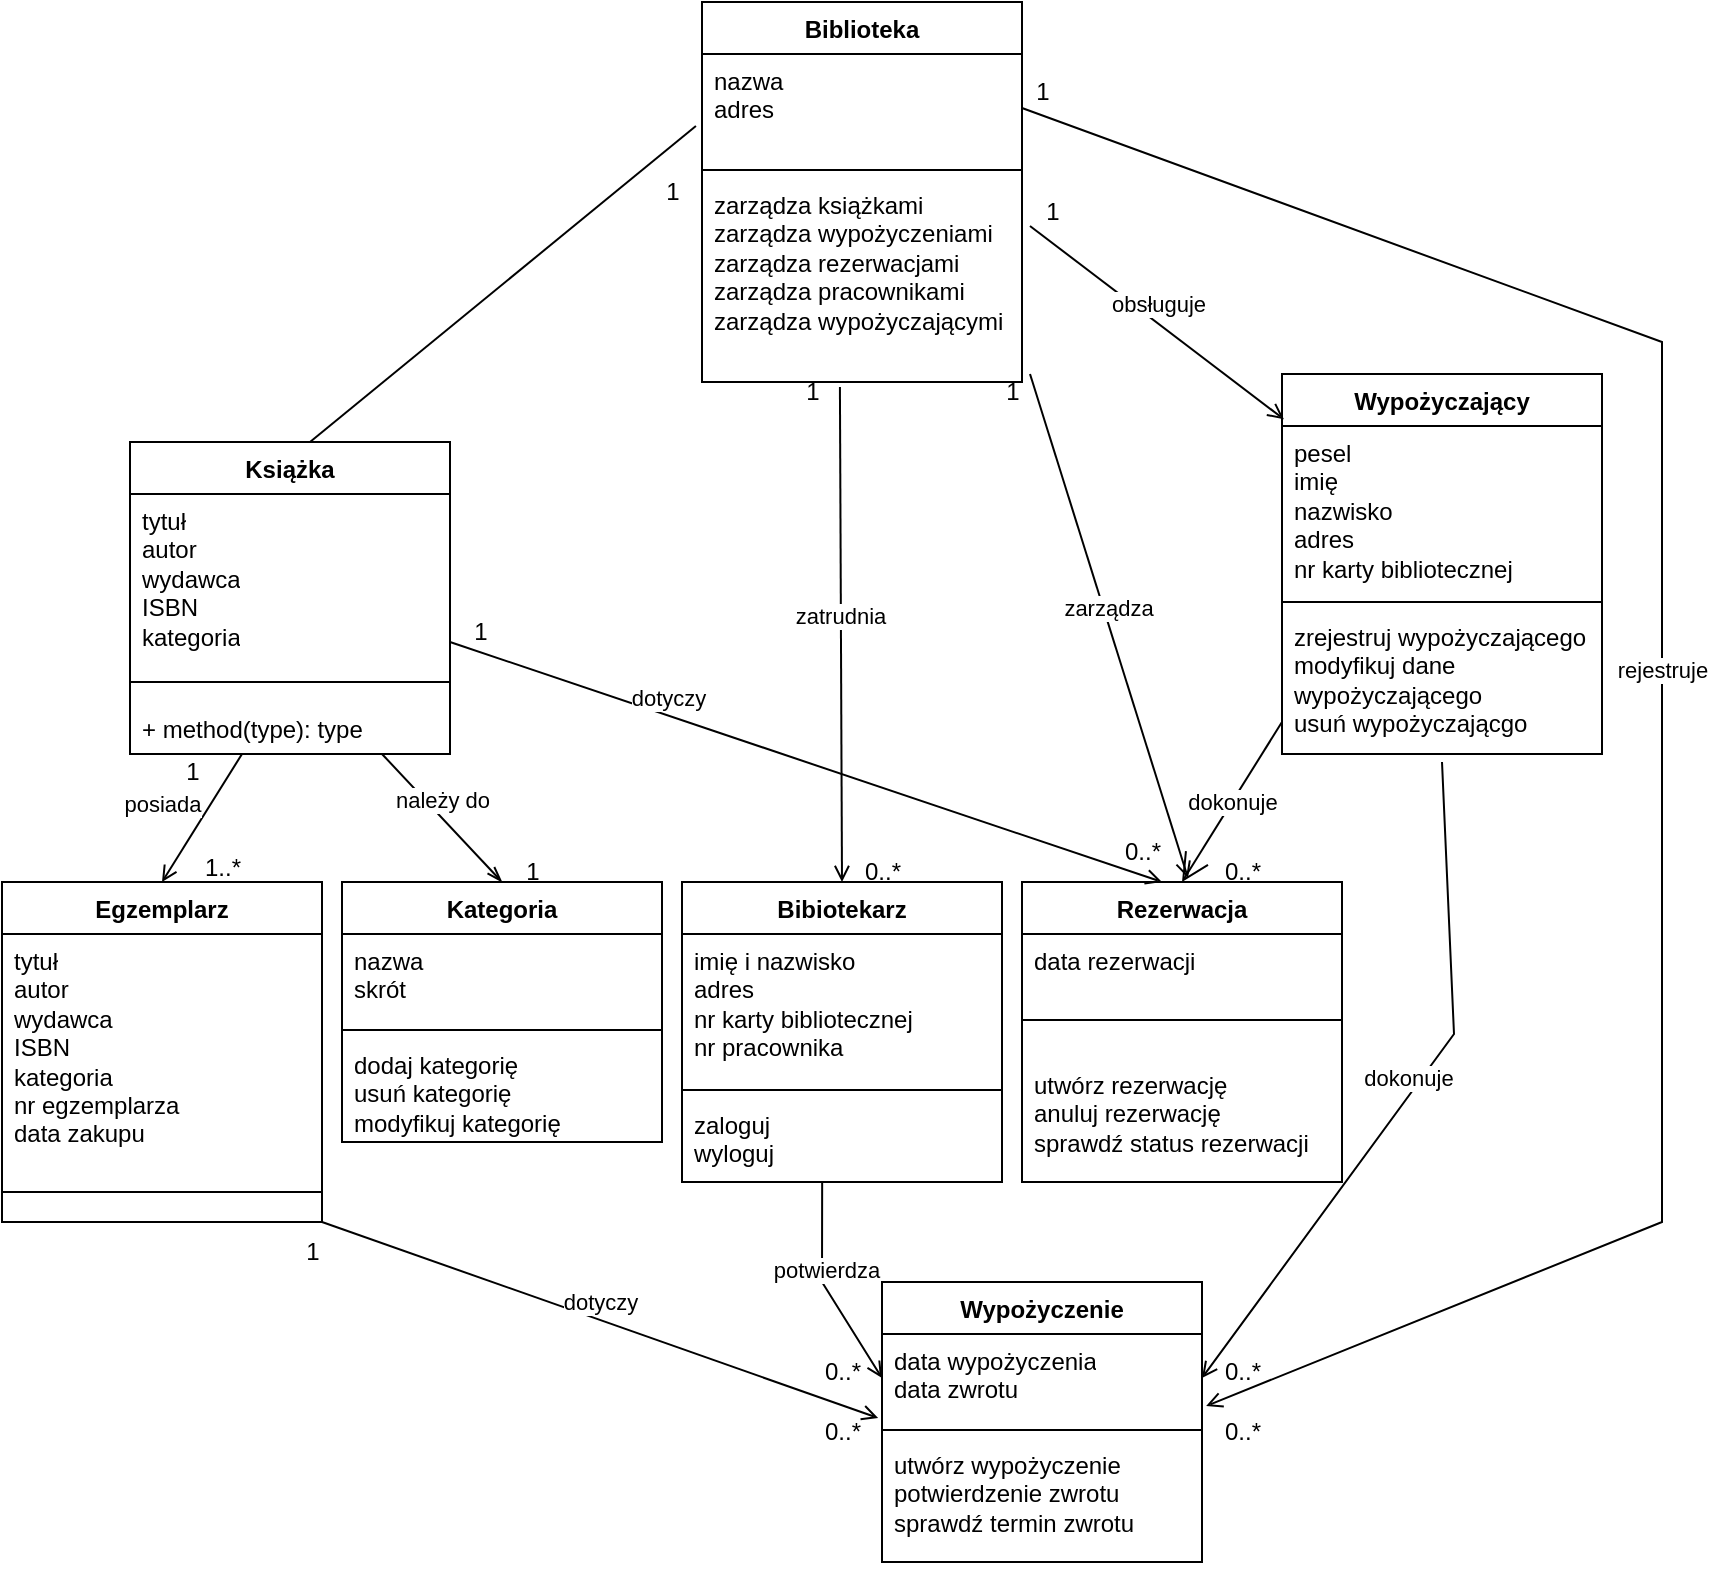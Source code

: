 <mxfile version="26.1.1">
  <diagram name="Strona-1" id="71iF-9TCxAWfit0fJqS2">
    <mxGraphModel dx="1579" dy="813" grid="1" gridSize="10" guides="1" tooltips="1" connect="1" arrows="1" fold="1" page="1" pageScale="1" pageWidth="827" pageHeight="1169" math="0" shadow="0">
      <root>
        <mxCell id="0" />
        <mxCell id="1" parent="0" />
        <mxCell id="ZZxbE7lgwn-muwn7ENjY-48" value="Książka" style="swimlane;fontStyle=1;align=center;verticalAlign=top;childLayout=stackLayout;horizontal=1;startSize=26;horizontalStack=0;resizeParent=1;resizeParentMax=0;resizeLast=0;collapsible=1;marginBottom=0;whiteSpace=wrap;html=1;" vertex="1" parent="1">
          <mxGeometry x="64" y="260" width="160" height="156" as="geometry" />
        </mxCell>
        <mxCell id="ZZxbE7lgwn-muwn7ENjY-49" value="tytuł&lt;div&gt;autor&lt;/div&gt;&lt;div&gt;wydawca&lt;/div&gt;&lt;div&gt;ISBN&lt;/div&gt;&lt;div&gt;kategoria&lt;/div&gt;" style="text;strokeColor=none;fillColor=none;align=left;verticalAlign=top;spacingLeft=4;spacingRight=4;overflow=hidden;rotatable=0;points=[[0,0.5],[1,0.5]];portConstraint=eastwest;whiteSpace=wrap;html=1;" vertex="1" parent="ZZxbE7lgwn-muwn7ENjY-48">
          <mxGeometry y="26" width="160" height="84" as="geometry" />
        </mxCell>
        <mxCell id="ZZxbE7lgwn-muwn7ENjY-50" value="" style="line;strokeWidth=1;fillColor=none;align=left;verticalAlign=middle;spacingTop=-1;spacingLeft=3;spacingRight=3;rotatable=0;labelPosition=right;points=[];portConstraint=eastwest;strokeColor=inherit;" vertex="1" parent="ZZxbE7lgwn-muwn7ENjY-48">
          <mxGeometry y="110" width="160" height="20" as="geometry" />
        </mxCell>
        <mxCell id="ZZxbE7lgwn-muwn7ENjY-51" value="+ method(type): type" style="text;strokeColor=none;fillColor=none;align=left;verticalAlign=top;spacingLeft=4;spacingRight=4;overflow=hidden;rotatable=0;points=[[0,0.5],[1,0.5]];portConstraint=eastwest;whiteSpace=wrap;html=1;" vertex="1" parent="ZZxbE7lgwn-muwn7ENjY-48">
          <mxGeometry y="130" width="160" height="26" as="geometry" />
        </mxCell>
        <mxCell id="ZZxbE7lgwn-muwn7ENjY-52" value="Biblioteka" style="swimlane;fontStyle=1;align=center;verticalAlign=top;childLayout=stackLayout;horizontal=1;startSize=26;horizontalStack=0;resizeParent=1;resizeParentMax=0;resizeLast=0;collapsible=1;marginBottom=0;whiteSpace=wrap;html=1;" vertex="1" parent="1">
          <mxGeometry x="350" y="40" width="160" height="190" as="geometry" />
        </mxCell>
        <mxCell id="ZZxbE7lgwn-muwn7ENjY-53" value="nazwa&lt;div&gt;adres&lt;/div&gt;" style="text;strokeColor=none;fillColor=none;align=left;verticalAlign=top;spacingLeft=4;spacingRight=4;overflow=hidden;rotatable=0;points=[[0,0.5],[1,0.5]];portConstraint=eastwest;whiteSpace=wrap;html=1;" vertex="1" parent="ZZxbE7lgwn-muwn7ENjY-52">
          <mxGeometry y="26" width="160" height="54" as="geometry" />
        </mxCell>
        <mxCell id="ZZxbE7lgwn-muwn7ENjY-54" value="" style="line;strokeWidth=1;fillColor=none;align=left;verticalAlign=middle;spacingTop=-1;spacingLeft=3;spacingRight=3;rotatable=0;labelPosition=right;points=[];portConstraint=eastwest;strokeColor=inherit;" vertex="1" parent="ZZxbE7lgwn-muwn7ENjY-52">
          <mxGeometry y="80" width="160" height="8" as="geometry" />
        </mxCell>
        <mxCell id="ZZxbE7lgwn-muwn7ENjY-55" value="zarządza książkami&lt;div&gt;zarządza wypożyczeniami&lt;/div&gt;&lt;div&gt;zarządza rezerwacjami&lt;/div&gt;&lt;div&gt;zarządza pracownikami&lt;/div&gt;&lt;div&gt;zarządza wypożyczającymi&lt;/div&gt;" style="text;strokeColor=none;fillColor=none;align=left;verticalAlign=top;spacingLeft=4;spacingRight=4;overflow=hidden;rotatable=0;points=[[0,0.5],[1,0.5]];portConstraint=eastwest;whiteSpace=wrap;html=1;" vertex="1" parent="ZZxbE7lgwn-muwn7ENjY-52">
          <mxGeometry y="88" width="160" height="102" as="geometry" />
        </mxCell>
        <mxCell id="ZZxbE7lgwn-muwn7ENjY-56" value="Bibiotekarz" style="swimlane;fontStyle=1;align=center;verticalAlign=top;childLayout=stackLayout;horizontal=1;startSize=26;horizontalStack=0;resizeParent=1;resizeParentMax=0;resizeLast=0;collapsible=1;marginBottom=0;whiteSpace=wrap;html=1;" vertex="1" parent="1">
          <mxGeometry x="340" y="480" width="160" height="150" as="geometry" />
        </mxCell>
        <mxCell id="ZZxbE7lgwn-muwn7ENjY-57" value="&lt;div&gt;&lt;span style=&quot;background-color: transparent; color: light-dark(rgb(0, 0, 0), rgb(255, 255, 255));&quot;&gt;imię i nazwisko&lt;/span&gt;&lt;/div&gt;&lt;div&gt;&lt;span style=&quot;background-color: transparent; color: light-dark(rgb(0, 0, 0), rgb(255, 255, 255));&quot;&gt;adres&lt;/span&gt;&lt;/div&gt;&lt;div&gt;&lt;span style=&quot;background-color: transparent; color: light-dark(rgb(0, 0, 0), rgb(255, 255, 255));&quot;&gt;nr karty bibliotecznej&lt;/span&gt;&lt;/div&gt;&lt;span style=&quot;background-color: transparent; color: light-dark(rgb(0, 0, 0), rgb(255, 255, 255));&quot;&gt;nr pracownika&lt;/span&gt;" style="text;strokeColor=none;fillColor=none;align=left;verticalAlign=top;spacingLeft=4;spacingRight=4;overflow=hidden;rotatable=0;points=[[0,0.5],[1,0.5]];portConstraint=eastwest;whiteSpace=wrap;html=1;" vertex="1" parent="ZZxbE7lgwn-muwn7ENjY-56">
          <mxGeometry y="26" width="160" height="74" as="geometry" />
        </mxCell>
        <mxCell id="ZZxbE7lgwn-muwn7ENjY-58" value="" style="line;strokeWidth=1;fillColor=none;align=left;verticalAlign=middle;spacingTop=-1;spacingLeft=3;spacingRight=3;rotatable=0;labelPosition=right;points=[];portConstraint=eastwest;strokeColor=inherit;" vertex="1" parent="ZZxbE7lgwn-muwn7ENjY-56">
          <mxGeometry y="100" width="160" height="8" as="geometry" />
        </mxCell>
        <mxCell id="ZZxbE7lgwn-muwn7ENjY-59" value="zaloguj&lt;div&gt;wyloguj&lt;/div&gt;" style="text;strokeColor=none;fillColor=none;align=left;verticalAlign=top;spacingLeft=4;spacingRight=4;overflow=hidden;rotatable=0;points=[[0,0.5],[1,0.5]];portConstraint=eastwest;whiteSpace=wrap;html=1;" vertex="1" parent="ZZxbE7lgwn-muwn7ENjY-56">
          <mxGeometry y="108" width="160" height="42" as="geometry" />
        </mxCell>
        <mxCell id="ZZxbE7lgwn-muwn7ENjY-60" value="Egzemplarz" style="swimlane;fontStyle=1;align=center;verticalAlign=top;childLayout=stackLayout;horizontal=1;startSize=26;horizontalStack=0;resizeParent=1;resizeParentMax=0;resizeLast=0;collapsible=1;marginBottom=0;whiteSpace=wrap;html=1;" vertex="1" parent="1">
          <mxGeometry y="480" width="160" height="170" as="geometry" />
        </mxCell>
        <mxCell id="ZZxbE7lgwn-muwn7ENjY-61" value="&lt;div&gt;tytuł&lt;div&gt;autor&lt;/div&gt;&lt;div&gt;wydawca&lt;/div&gt;&lt;div&gt;ISBN&lt;/div&gt;&lt;div&gt;kategoria&lt;/div&gt;&lt;/div&gt;nr egzemplarza&lt;div&gt;data zakupu&lt;/div&gt;" style="text;strokeColor=none;fillColor=none;align=left;verticalAlign=top;spacingLeft=4;spacingRight=4;overflow=hidden;rotatable=0;points=[[0,0.5],[1,0.5]];portConstraint=eastwest;whiteSpace=wrap;html=1;" vertex="1" parent="ZZxbE7lgwn-muwn7ENjY-60">
          <mxGeometry y="26" width="160" height="114" as="geometry" />
        </mxCell>
        <mxCell id="ZZxbE7lgwn-muwn7ENjY-62" value="" style="line;strokeWidth=1;fillColor=none;align=left;verticalAlign=middle;spacingTop=-1;spacingLeft=3;spacingRight=3;rotatable=0;labelPosition=right;points=[];portConstraint=eastwest;strokeColor=inherit;" vertex="1" parent="ZZxbE7lgwn-muwn7ENjY-60">
          <mxGeometry y="140" width="160" height="30" as="geometry" />
        </mxCell>
        <mxCell id="ZZxbE7lgwn-muwn7ENjY-64" value="Kategoria" style="swimlane;fontStyle=1;align=center;verticalAlign=top;childLayout=stackLayout;horizontal=1;startSize=26;horizontalStack=0;resizeParent=1;resizeParentMax=0;resizeLast=0;collapsible=1;marginBottom=0;whiteSpace=wrap;html=1;" vertex="1" parent="1">
          <mxGeometry x="170" y="480" width="160" height="130" as="geometry" />
        </mxCell>
        <mxCell id="ZZxbE7lgwn-muwn7ENjY-65" value="nazwa&lt;div&gt;skrót&lt;/div&gt;" style="text;strokeColor=none;fillColor=none;align=left;verticalAlign=top;spacingLeft=4;spacingRight=4;overflow=hidden;rotatable=0;points=[[0,0.5],[1,0.5]];portConstraint=eastwest;whiteSpace=wrap;html=1;" vertex="1" parent="ZZxbE7lgwn-muwn7ENjY-64">
          <mxGeometry y="26" width="160" height="44" as="geometry" />
        </mxCell>
        <mxCell id="ZZxbE7lgwn-muwn7ENjY-66" value="" style="line;strokeWidth=1;fillColor=none;align=left;verticalAlign=middle;spacingTop=-1;spacingLeft=3;spacingRight=3;rotatable=0;labelPosition=right;points=[];portConstraint=eastwest;strokeColor=inherit;" vertex="1" parent="ZZxbE7lgwn-muwn7ENjY-64">
          <mxGeometry y="70" width="160" height="8" as="geometry" />
        </mxCell>
        <mxCell id="ZZxbE7lgwn-muwn7ENjY-67" value="dodaj kategorię&lt;div&gt;usuń kategorię&lt;/div&gt;&lt;div&gt;modyfikuj kategorię&lt;/div&gt;" style="text;strokeColor=none;fillColor=none;align=left;verticalAlign=top;spacingLeft=4;spacingRight=4;overflow=hidden;rotatable=0;points=[[0,0.5],[1,0.5]];portConstraint=eastwest;whiteSpace=wrap;html=1;" vertex="1" parent="ZZxbE7lgwn-muwn7ENjY-64">
          <mxGeometry y="78" width="160" height="52" as="geometry" />
        </mxCell>
        <mxCell id="ZZxbE7lgwn-muwn7ENjY-68" value="Rezerwacja" style="swimlane;fontStyle=1;align=center;verticalAlign=top;childLayout=stackLayout;horizontal=1;startSize=26;horizontalStack=0;resizeParent=1;resizeParentMax=0;resizeLast=0;collapsible=1;marginBottom=0;whiteSpace=wrap;html=1;" vertex="1" parent="1">
          <mxGeometry x="510" y="480" width="160" height="150" as="geometry" />
        </mxCell>
        <mxCell id="ZZxbE7lgwn-muwn7ENjY-69" value="data rezerwacji" style="text;strokeColor=none;fillColor=none;align=left;verticalAlign=top;spacingLeft=4;spacingRight=4;overflow=hidden;rotatable=0;points=[[0,0.5],[1,0.5]];portConstraint=eastwest;whiteSpace=wrap;html=1;" vertex="1" parent="ZZxbE7lgwn-muwn7ENjY-68">
          <mxGeometry y="26" width="160" height="24" as="geometry" />
        </mxCell>
        <mxCell id="ZZxbE7lgwn-muwn7ENjY-70" value="" style="line;strokeWidth=1;fillColor=none;align=left;verticalAlign=middle;spacingTop=-1;spacingLeft=3;spacingRight=3;rotatable=0;labelPosition=right;points=[];portConstraint=eastwest;strokeColor=inherit;" vertex="1" parent="ZZxbE7lgwn-muwn7ENjY-68">
          <mxGeometry y="50" width="160" height="38" as="geometry" />
        </mxCell>
        <mxCell id="ZZxbE7lgwn-muwn7ENjY-71" value="utwórz rezerwację&lt;div&gt;anuluj rezerwację&amp;nbsp;&lt;/div&gt;&lt;div&gt;sprawdź status rezerwacji&lt;/div&gt;" style="text;strokeColor=none;fillColor=none;align=left;verticalAlign=top;spacingLeft=4;spacingRight=4;overflow=hidden;rotatable=0;points=[[0,0.5],[1,0.5]];portConstraint=eastwest;whiteSpace=wrap;html=1;" vertex="1" parent="ZZxbE7lgwn-muwn7ENjY-68">
          <mxGeometry y="88" width="160" height="62" as="geometry" />
        </mxCell>
        <mxCell id="ZZxbE7lgwn-muwn7ENjY-72" value="Wypożyczający" style="swimlane;fontStyle=1;align=center;verticalAlign=top;childLayout=stackLayout;horizontal=1;startSize=26;horizontalStack=0;resizeParent=1;resizeParentMax=0;resizeLast=0;collapsible=1;marginBottom=0;whiteSpace=wrap;html=1;" vertex="1" parent="1">
          <mxGeometry x="640" y="226" width="160" height="190" as="geometry" />
        </mxCell>
        <mxCell id="ZZxbE7lgwn-muwn7ENjY-73" value="pesel&lt;div&gt;imię&lt;/div&gt;&lt;div&gt;nazwisko&lt;/div&gt;&lt;div&gt;adres&lt;/div&gt;&lt;div&gt;nr karty bibliotecznej&lt;/div&gt;" style="text;strokeColor=none;fillColor=none;align=left;verticalAlign=top;spacingLeft=4;spacingRight=4;overflow=hidden;rotatable=0;points=[[0,0.5],[1,0.5]];portConstraint=eastwest;whiteSpace=wrap;html=1;" vertex="1" parent="ZZxbE7lgwn-muwn7ENjY-72">
          <mxGeometry y="26" width="160" height="84" as="geometry" />
        </mxCell>
        <mxCell id="ZZxbE7lgwn-muwn7ENjY-74" value="" style="line;strokeWidth=1;fillColor=none;align=left;verticalAlign=middle;spacingTop=-1;spacingLeft=3;spacingRight=3;rotatable=0;labelPosition=right;points=[];portConstraint=eastwest;strokeColor=inherit;" vertex="1" parent="ZZxbE7lgwn-muwn7ENjY-72">
          <mxGeometry y="110" width="160" height="8" as="geometry" />
        </mxCell>
        <mxCell id="ZZxbE7lgwn-muwn7ENjY-75" value="zrejestruj wypożyczającego&lt;div&gt;modyfikuj dane wypożyczającego&lt;/div&gt;&lt;div&gt;usuń wypożyczającgo&lt;/div&gt;" style="text;strokeColor=none;fillColor=none;align=left;verticalAlign=top;spacingLeft=4;spacingRight=4;overflow=hidden;rotatable=0;points=[[0,0.5],[1,0.5]];portConstraint=eastwest;whiteSpace=wrap;html=1;" vertex="1" parent="ZZxbE7lgwn-muwn7ENjY-72">
          <mxGeometry y="118" width="160" height="72" as="geometry" />
        </mxCell>
        <mxCell id="ZZxbE7lgwn-muwn7ENjY-84" value="dokonuje" style="html=1;verticalAlign=bottom;endArrow=open;curved=0;rounded=0;entryX=1;entryY=0.5;entryDx=0;entryDy=0;startFill=0;endFill=0;" edge="1" parent="ZZxbE7lgwn-muwn7ENjY-72" target="ZZxbE7lgwn-muwn7ENjY-77">
          <mxGeometry width="80" relative="1" as="geometry">
            <mxPoint x="80" y="194" as="sourcePoint" />
            <mxPoint x="156" y="160" as="targetPoint" />
            <Array as="points">
              <mxPoint x="86" y="330" />
            </Array>
          </mxGeometry>
        </mxCell>
        <mxCell id="ZZxbE7lgwn-muwn7ENjY-76" value="Wypożyczenie" style="swimlane;fontStyle=1;align=center;verticalAlign=top;childLayout=stackLayout;horizontal=1;startSize=26;horizontalStack=0;resizeParent=1;resizeParentMax=0;resizeLast=0;collapsible=1;marginBottom=0;whiteSpace=wrap;html=1;" vertex="1" parent="1">
          <mxGeometry x="440" y="680" width="160" height="140" as="geometry" />
        </mxCell>
        <mxCell id="ZZxbE7lgwn-muwn7ENjY-77" value="data wypożyczenia&lt;div&gt;data zwrotu&lt;/div&gt;" style="text;strokeColor=none;fillColor=none;align=left;verticalAlign=top;spacingLeft=4;spacingRight=4;overflow=hidden;rotatable=0;points=[[0,0.5],[1,0.5]];portConstraint=eastwest;whiteSpace=wrap;html=1;" vertex="1" parent="ZZxbE7lgwn-muwn7ENjY-76">
          <mxGeometry y="26" width="160" height="44" as="geometry" />
        </mxCell>
        <mxCell id="ZZxbE7lgwn-muwn7ENjY-78" value="" style="line;strokeWidth=1;fillColor=none;align=left;verticalAlign=middle;spacingTop=-1;spacingLeft=3;spacingRight=3;rotatable=0;labelPosition=right;points=[];portConstraint=eastwest;strokeColor=inherit;" vertex="1" parent="ZZxbE7lgwn-muwn7ENjY-76">
          <mxGeometry y="70" width="160" height="8" as="geometry" />
        </mxCell>
        <mxCell id="ZZxbE7lgwn-muwn7ENjY-79" value="utwórz wypożyczenie&lt;div&gt;potwierdzenie zwrotu&lt;/div&gt;&lt;div&gt;sprawdź termin zwrotu&lt;/div&gt;" style="text;strokeColor=none;fillColor=none;align=left;verticalAlign=top;spacingLeft=4;spacingRight=4;overflow=hidden;rotatable=0;points=[[0,0.5],[1,0.5]];portConstraint=eastwest;whiteSpace=wrap;html=1;" vertex="1" parent="ZZxbE7lgwn-muwn7ENjY-76">
          <mxGeometry y="78" width="160" height="62" as="geometry" />
        </mxCell>
        <mxCell id="ZZxbE7lgwn-muwn7ENjY-80" value="" style="endArrow=none;html=1;rounded=0;entryX=-0.019;entryY=0.667;entryDx=0;entryDy=0;entryPerimeter=0;" edge="1" parent="1" target="ZZxbE7lgwn-muwn7ENjY-53">
          <mxGeometry width="50" height="50" relative="1" as="geometry">
            <mxPoint x="154" y="260" as="sourcePoint" />
            <mxPoint x="204" y="210" as="targetPoint" />
          </mxGeometry>
        </mxCell>
        <mxCell id="ZZxbE7lgwn-muwn7ENjY-82" value="zatrudnia" style="html=1;verticalAlign=bottom;endArrow=open;curved=0;rounded=0;exitX=0.431;exitY=1.024;exitDx=0;exitDy=0;exitPerimeter=0;entryX=0.5;entryY=0;entryDx=0;entryDy=0;startFill=0;endFill=0;" edge="1" parent="1" source="ZZxbE7lgwn-muwn7ENjY-55" target="ZZxbE7lgwn-muwn7ENjY-56">
          <mxGeometry width="80" relative="1" as="geometry">
            <mxPoint x="350" y="290" as="sourcePoint" />
            <mxPoint x="430" y="290" as="targetPoint" />
          </mxGeometry>
        </mxCell>
        <mxCell id="ZZxbE7lgwn-muwn7ENjY-83" value="dokonuje" style="endArrow=open;endSize=12;html=1;rounded=0;entryX=0.5;entryY=0;entryDx=0;entryDy=0;startFill=0;endFill=0;" edge="1" parent="1" target="ZZxbE7lgwn-muwn7ENjY-68">
          <mxGeometry width="160" relative="1" as="geometry">
            <mxPoint x="640" y="400" as="sourcePoint" />
            <mxPoint x="800" y="400" as="targetPoint" />
          </mxGeometry>
        </mxCell>
        <mxCell id="ZZxbE7lgwn-muwn7ENjY-85" value="rejestruje" style="html=1;verticalAlign=bottom;endArrow=open;curved=0;rounded=0;entryX=1.013;entryY=0.818;entryDx=0;entryDy=0;entryPerimeter=0;exitX=1;exitY=0.5;exitDx=0;exitDy=0;startFill=0;endFill=0;" edge="1" parent="1" source="ZZxbE7lgwn-muwn7ENjY-53" target="ZZxbE7lgwn-muwn7ENjY-77">
          <mxGeometry width="80" relative="1" as="geometry">
            <mxPoint x="494" y="184.5" as="sourcePoint" />
            <mxPoint x="574" y="184.5" as="targetPoint" />
            <Array as="points">
              <mxPoint x="830" y="210" />
              <mxPoint x="830" y="650" />
            </Array>
          </mxGeometry>
        </mxCell>
        <mxCell id="ZZxbE7lgwn-muwn7ENjY-86" value="potwierdza" style="html=1;verticalAlign=bottom;endArrow=open;curved=0;rounded=0;entryX=0;entryY=0.5;entryDx=0;entryDy=0;startFill=0;exitX=0.438;exitY=1;exitDx=0;exitDy=0;exitPerimeter=0;endFill=0;" edge="1" parent="1" source="ZZxbE7lgwn-muwn7ENjY-59" target="ZZxbE7lgwn-muwn7ENjY-77">
          <mxGeometry width="80" relative="1" as="geometry">
            <mxPoint x="410" y="640" as="sourcePoint" />
            <mxPoint x="494" y="614" as="targetPoint" />
            <Array as="points">
              <mxPoint x="410" y="680" />
            </Array>
          </mxGeometry>
        </mxCell>
        <mxCell id="ZZxbE7lgwn-muwn7ENjY-87" value="dotyczy" style="html=1;verticalAlign=bottom;endArrow=open;curved=0;rounded=0;startFill=0;endFill=0;" edge="1" parent="1">
          <mxGeometry x="-0.386" width="80" relative="1" as="geometry">
            <mxPoint x="224" y="360" as="sourcePoint" />
            <mxPoint x="580" y="480" as="targetPoint" />
            <Array as="points" />
            <mxPoint as="offset" />
          </mxGeometry>
        </mxCell>
        <mxCell id="ZZxbE7lgwn-muwn7ENjY-89" value="posiada" style="html=1;verticalAlign=bottom;endArrow=open;curved=0;rounded=0;entryX=0.5;entryY=0;entryDx=0;entryDy=0;startFill=0;endFill=0;" edge="1" parent="1" target="ZZxbE7lgwn-muwn7ENjY-60">
          <mxGeometry x="0.326" y="-16" width="80" relative="1" as="geometry">
            <mxPoint x="120" y="416" as="sourcePoint" />
            <mxPoint x="200" y="416" as="targetPoint" />
            <mxPoint as="offset" />
          </mxGeometry>
        </mxCell>
        <mxCell id="ZZxbE7lgwn-muwn7ENjY-90" value="należy do" style="html=1;verticalAlign=bottom;endArrow=openThin;curved=0;rounded=0;entryX=0.5;entryY=0;entryDx=0;entryDy=0;startFill=0;endFill=0;" edge="1" parent="1" target="ZZxbE7lgwn-muwn7ENjY-64">
          <mxGeometry width="80" relative="1" as="geometry">
            <mxPoint x="190" y="416" as="sourcePoint" />
            <mxPoint x="270" y="416" as="targetPoint" />
          </mxGeometry>
        </mxCell>
        <mxCell id="ZZxbE7lgwn-muwn7ENjY-92" value="obsługuje" style="html=1;verticalAlign=bottom;endArrow=open;curved=0;rounded=0;entryX=0.006;entryY=0.119;entryDx=0;entryDy=0;entryPerimeter=0;exitX=0.133;exitY=0.733;exitDx=0;exitDy=0;exitPerimeter=0;startFill=0;endFill=0;" edge="1" parent="1" source="ZZxbE7lgwn-muwn7ENjY-100" target="ZZxbE7lgwn-muwn7ENjY-72">
          <mxGeometry width="80" relative="1" as="geometry">
            <mxPoint x="500" y="210" as="sourcePoint" />
            <mxPoint x="570" y="210" as="targetPoint" />
          </mxGeometry>
        </mxCell>
        <mxCell id="ZZxbE7lgwn-muwn7ENjY-93" value="1" style="text;html=1;align=center;verticalAlign=middle;resizable=0;points=[];autosize=1;strokeColor=none;fillColor=none;" vertex="1" parent="1">
          <mxGeometry x="224" y="340" width="30" height="30" as="geometry" />
        </mxCell>
        <mxCell id="ZZxbE7lgwn-muwn7ENjY-94" value="1" style="text;html=1;align=center;verticalAlign=middle;resizable=0;points=[];autosize=1;strokeColor=none;fillColor=none;" vertex="1" parent="1">
          <mxGeometry x="80" y="410" width="30" height="30" as="geometry" />
        </mxCell>
        <mxCell id="ZZxbE7lgwn-muwn7ENjY-95" value="1" style="text;html=1;align=center;verticalAlign=middle;resizable=0;points=[];autosize=1;strokeColor=none;fillColor=none;" vertex="1" parent="1">
          <mxGeometry x="140" y="650" width="30" height="30" as="geometry" />
        </mxCell>
        <mxCell id="ZZxbE7lgwn-muwn7ENjY-96" value="1" style="text;html=1;align=center;verticalAlign=middle;resizable=0;points=[];autosize=1;strokeColor=none;fillColor=none;" vertex="1" parent="1">
          <mxGeometry x="250" y="460" width="30" height="30" as="geometry" />
        </mxCell>
        <mxCell id="ZZxbE7lgwn-muwn7ENjY-97" value="1" style="text;html=1;align=center;verticalAlign=middle;resizable=0;points=[];autosize=1;strokeColor=none;fillColor=none;" vertex="1" parent="1">
          <mxGeometry x="390" y="220" width="30" height="30" as="geometry" />
        </mxCell>
        <mxCell id="ZZxbE7lgwn-muwn7ENjY-98" value="1" style="text;html=1;align=center;verticalAlign=middle;resizable=0;points=[];autosize=1;strokeColor=none;fillColor=none;" vertex="1" parent="1">
          <mxGeometry x="320" y="120" width="30" height="30" as="geometry" />
        </mxCell>
        <mxCell id="ZZxbE7lgwn-muwn7ENjY-99" value="1" style="text;html=1;align=center;verticalAlign=middle;resizable=0;points=[];autosize=1;strokeColor=none;fillColor=none;" vertex="1" parent="1">
          <mxGeometry x="490" y="220" width="30" height="30" as="geometry" />
        </mxCell>
        <mxCell id="ZZxbE7lgwn-muwn7ENjY-100" value="1" style="text;html=1;align=center;verticalAlign=middle;resizable=0;points=[];autosize=1;strokeColor=none;fillColor=none;" vertex="1" parent="1">
          <mxGeometry x="510" y="130" width="30" height="30" as="geometry" />
        </mxCell>
        <mxCell id="ZZxbE7lgwn-muwn7ENjY-101" value="1" style="text;html=1;align=center;verticalAlign=middle;resizable=0;points=[];autosize=1;strokeColor=none;fillColor=none;" vertex="1" parent="1">
          <mxGeometry x="505" y="70" width="30" height="30" as="geometry" />
        </mxCell>
        <mxCell id="ZZxbE7lgwn-muwn7ENjY-103" value="0..*" style="text;html=1;align=center;verticalAlign=middle;resizable=0;points=[];autosize=1;strokeColor=none;fillColor=none;" vertex="1" parent="1">
          <mxGeometry x="600" y="740" width="40" height="30" as="geometry" />
        </mxCell>
        <mxCell id="ZZxbE7lgwn-muwn7ENjY-104" value="0..*" style="text;html=1;align=center;verticalAlign=middle;resizable=0;points=[];autosize=1;strokeColor=none;fillColor=none;" vertex="1" parent="1">
          <mxGeometry x="600" y="710" width="40" height="30" as="geometry" />
        </mxCell>
        <mxCell id="ZZxbE7lgwn-muwn7ENjY-105" value="0..*" style="text;html=1;align=center;verticalAlign=middle;resizable=0;points=[];autosize=1;strokeColor=none;fillColor=none;" vertex="1" parent="1">
          <mxGeometry x="400" y="740" width="40" height="30" as="geometry" />
        </mxCell>
        <mxCell id="ZZxbE7lgwn-muwn7ENjY-106" value="0..*" style="text;html=1;align=center;verticalAlign=middle;resizable=0;points=[];autosize=1;strokeColor=none;fillColor=none;" vertex="1" parent="1">
          <mxGeometry x="400" y="710" width="40" height="30" as="geometry" />
        </mxCell>
        <mxCell id="ZZxbE7lgwn-muwn7ENjY-107" value="0..*" style="text;html=1;align=center;verticalAlign=middle;resizable=0;points=[];autosize=1;strokeColor=none;fillColor=none;" vertex="1" parent="1">
          <mxGeometry x="420" y="460" width="40" height="30" as="geometry" />
        </mxCell>
        <mxCell id="ZZxbE7lgwn-muwn7ENjY-108" value="0..*" style="text;html=1;align=center;verticalAlign=middle;resizable=0;points=[];autosize=1;strokeColor=none;fillColor=none;" vertex="1" parent="1">
          <mxGeometry x="550" y="450" width="40" height="30" as="geometry" />
        </mxCell>
        <mxCell id="ZZxbE7lgwn-muwn7ENjY-109" value="0..*" style="text;html=1;align=center;verticalAlign=middle;resizable=0;points=[];autosize=1;strokeColor=none;fillColor=none;" vertex="1" parent="1">
          <mxGeometry x="600" y="460" width="40" height="30" as="geometry" />
        </mxCell>
        <mxCell id="ZZxbE7lgwn-muwn7ENjY-110" value="1..*" style="text;html=1;align=center;verticalAlign=middle;resizable=0;points=[];autosize=1;strokeColor=none;fillColor=none;" vertex="1" parent="1">
          <mxGeometry x="90" y="458" width="40" height="30" as="geometry" />
        </mxCell>
        <mxCell id="ZZxbE7lgwn-muwn7ENjY-91" value="zarządza" style="html=1;verticalAlign=bottom;endArrow=open;curved=0;rounded=0;startFill=0;exitX=1.025;exitY=0.961;exitDx=0;exitDy=0;exitPerimeter=0;entryX=1.075;entryY=0.933;entryDx=0;entryDy=0;entryPerimeter=0;endFill=0;" edge="1" parent="1" source="ZZxbE7lgwn-muwn7ENjY-55" target="ZZxbE7lgwn-muwn7ENjY-108">
          <mxGeometry width="80" relative="1" as="geometry">
            <mxPoint x="476" y="169" as="sourcePoint" />
            <mxPoint x="596" y="400" as="targetPoint" />
          </mxGeometry>
        </mxCell>
        <mxCell id="ZZxbE7lgwn-muwn7ENjY-88" value="dotyczy" style="html=1;verticalAlign=bottom;endArrow=open;curved=0;rounded=0;entryX=-0.012;entryY=0.955;entryDx=0;entryDy=0;entryPerimeter=0;startFill=0;endFill=0;exitX=1;exitY=1;exitDx=0;exitDy=0;" edge="1" parent="1" source="ZZxbE7lgwn-muwn7ENjY-60" target="ZZxbE7lgwn-muwn7ENjY-77">
          <mxGeometry width="80" relative="1" as="geometry">
            <mxPoint x="60" y="573" as="sourcePoint" />
            <mxPoint x="140" y="573" as="targetPoint" />
          </mxGeometry>
        </mxCell>
      </root>
    </mxGraphModel>
  </diagram>
</mxfile>

